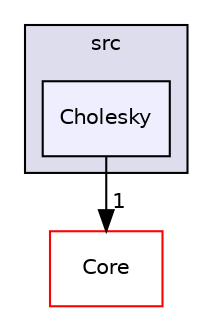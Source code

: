 digraph "include/Eigen/src/Cholesky" {
  compound=true
  node [ fontsize="10", fontname="Helvetica"];
  edge [ labelfontsize="10", labelfontname="Helvetica"];
  subgraph clusterdir_17db75917637b7e81f1284e33243b998 {
    graph [ bgcolor="#ddddee", pencolor="black", label="src" fontname="Helvetica", fontsize="10", URL="dir_17db75917637b7e81f1284e33243b998.html"]
  dir_66166f091d57a4a6394dbe592cc45575 [shape=box, label="Cholesky", style="filled", fillcolor="#eeeeff", pencolor="black", URL="dir_66166f091d57a4a6394dbe592cc45575.html"];
  }
  dir_7f402a03bdf717cd474b922cdc15d316 [shape=box label="Core" fillcolor="white" style="filled" color="red" URL="dir_7f402a03bdf717cd474b922cdc15d316.html"];
  dir_66166f091d57a4a6394dbe592cc45575->dir_7f402a03bdf717cd474b922cdc15d316 [headlabel="1", labeldistance=1.5 headhref="dir_000003_000005.html"];
}
